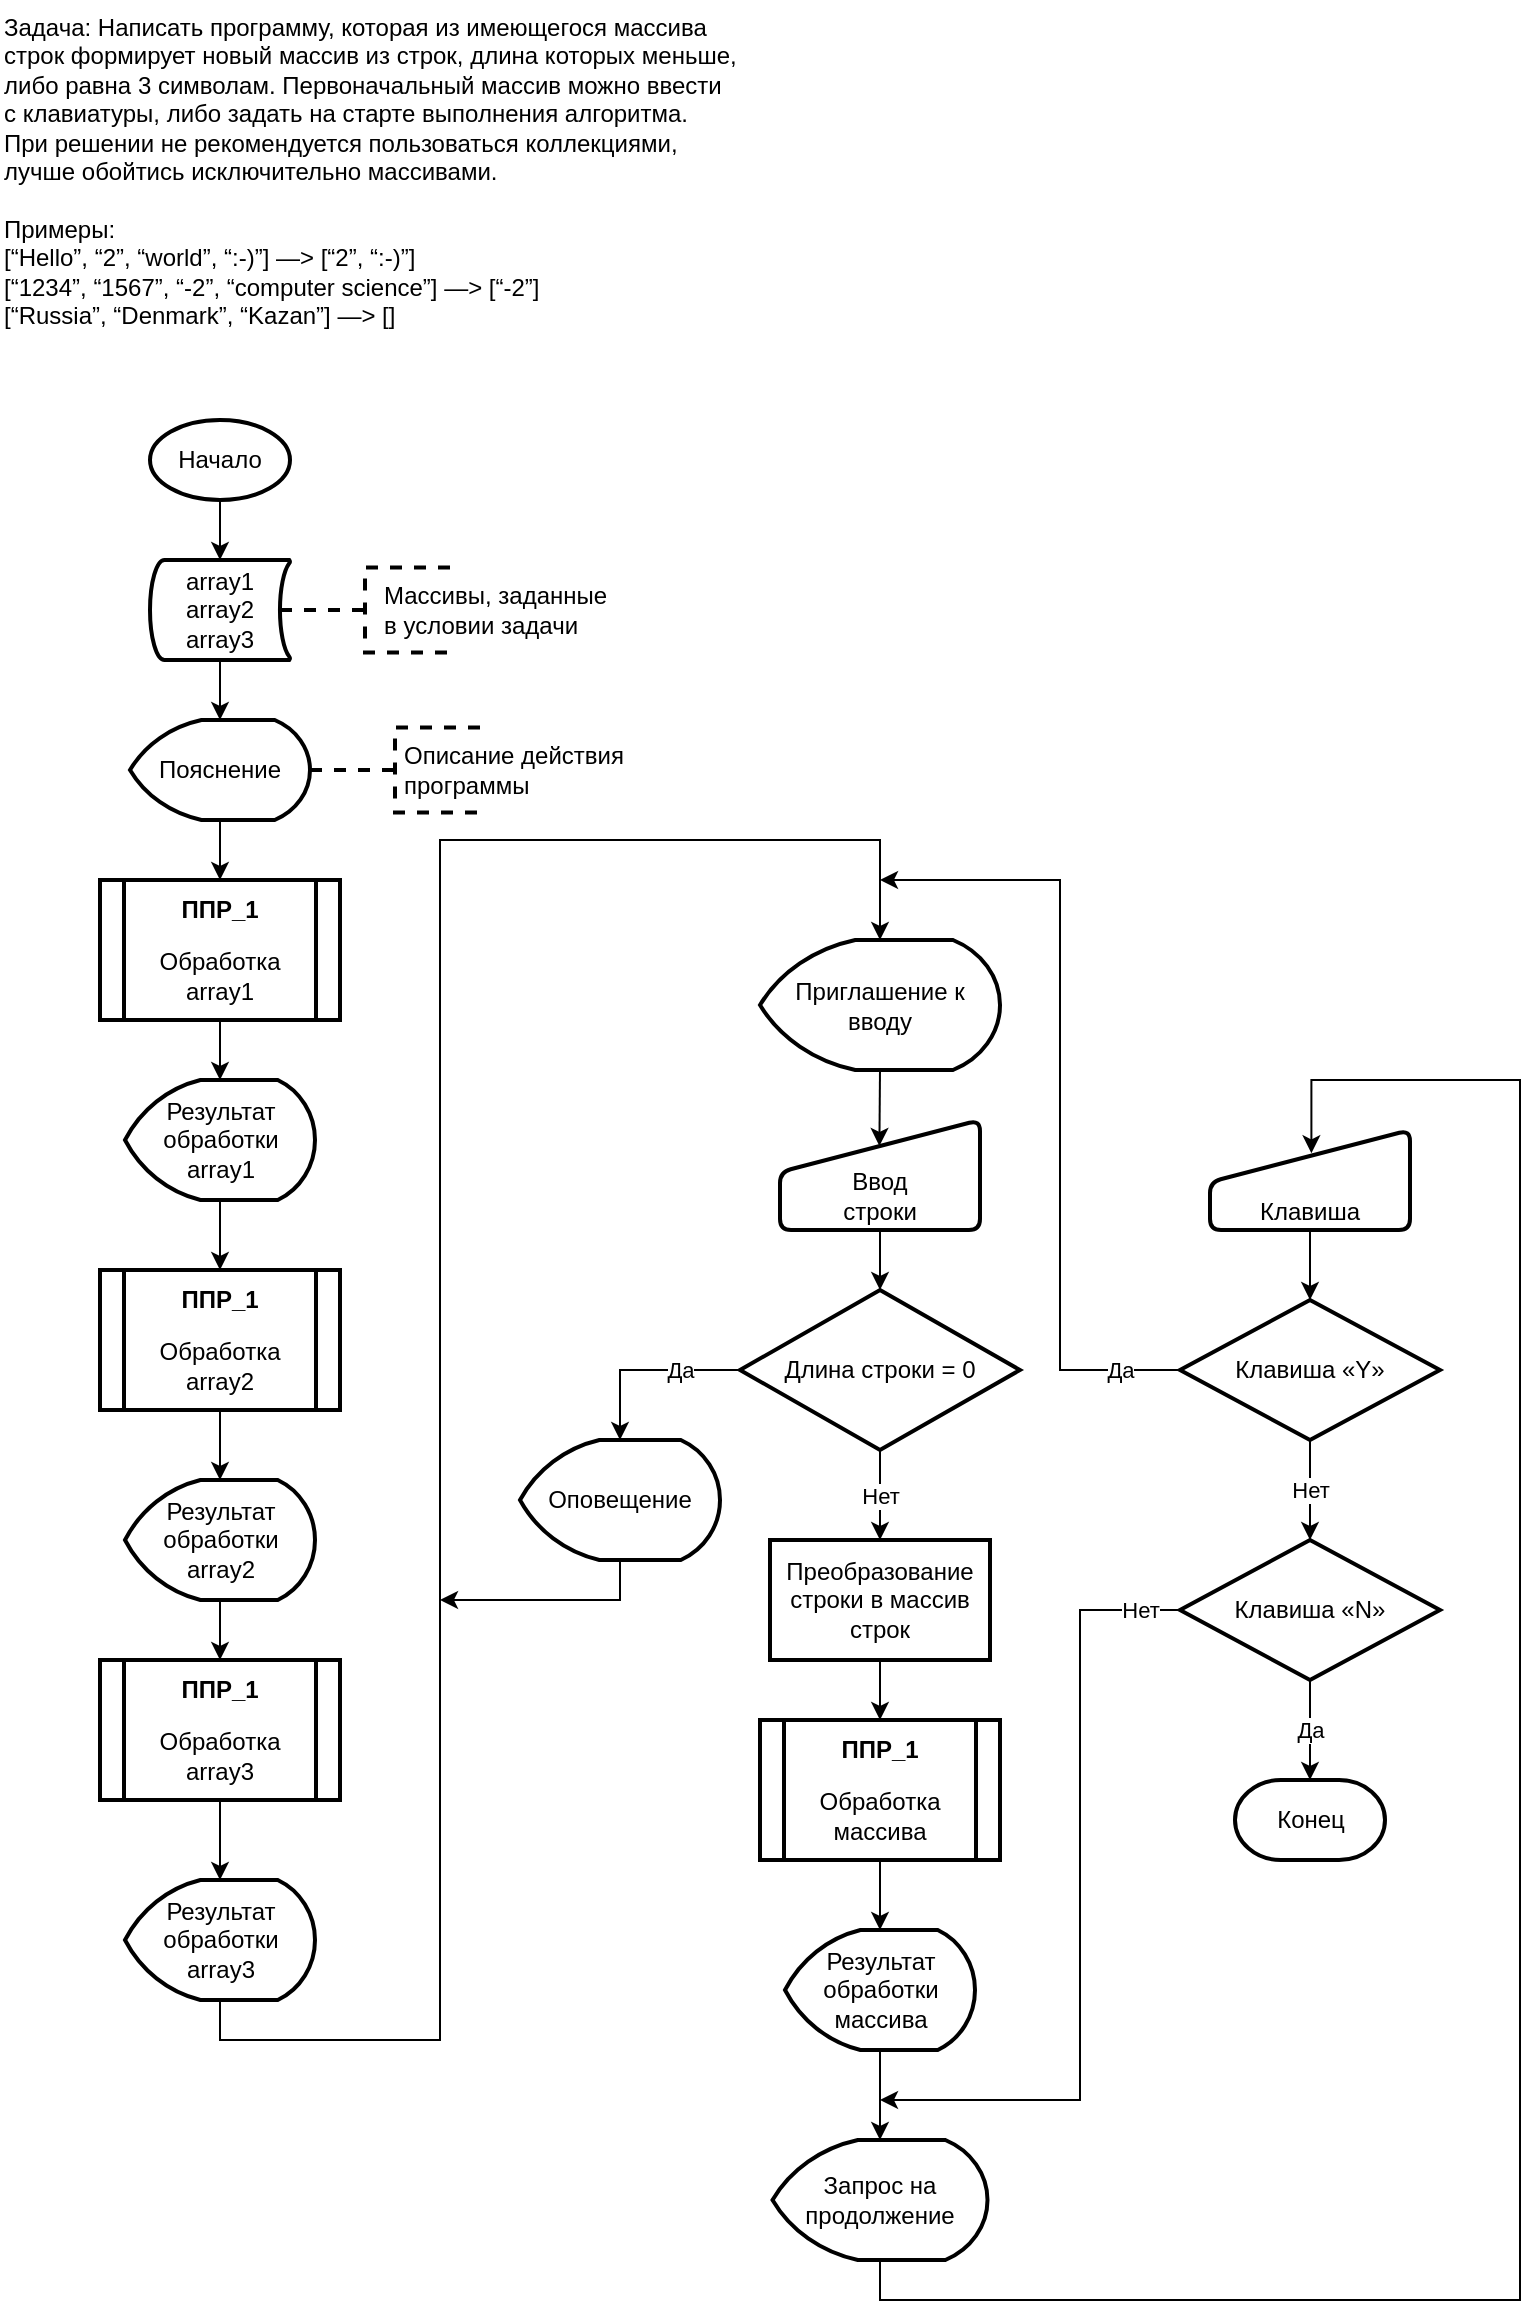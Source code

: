 <mxfile version="21.8.2" type="device">
  <diagram name="Страница — 1" id="aAJz8PeIyYf9gtP4vZeT">
    <mxGraphModel dx="1735" dy="1225" grid="1" gridSize="10" guides="1" tooltips="1" connect="1" arrows="1" fold="1" page="1" pageScale="1" pageWidth="827" pageHeight="1169" math="0" shadow="0">
      <root>
        <mxCell id="0" />
        <mxCell id="1" parent="0" />
        <mxCell id="xnzVwGYOZmCi8FnU8yy7-1" value="Задача: Написать программу, которая из имеющегося массива&#xa;строк формирует новый массив из строк, длина которых меньше,&#xa;либо равна 3 символам. Первоначальный массив можно ввести&#xa;с клавиатуры, либо задать на старте выполнения алгоритма.&#xa;При решении не рекомендуется пользоваться коллекциями,&#xa;лучше обойтись исключительно массивами.&#xa;&#xa;Примеры:&#xa;[“Hello”, “2”, “world”, “:-)”] —&gt; [“2”, “:-)”]&#xa;[“1234”, “1567”, “-2”, “computer science”] —&gt; [“-2”]&#xa;[“Russia”, “Denmark”, “Kazan”] —&gt; []" style="text;whiteSpace=wrap;" parent="1" vertex="1">
          <mxGeometry x="10" y="10" width="370" height="170" as="geometry" />
        </mxCell>
        <mxCell id="Z_jAE4F7uaUWW7qI_gUQ-4" style="edgeStyle=orthogonalEdgeStyle;rounded=0;orthogonalLoop=1;jettySize=auto;html=1;exitX=0.5;exitY=1;exitDx=0;exitDy=0;exitPerimeter=0;entryX=0.5;entryY=0;entryDx=0;entryDy=0;entryPerimeter=0;" parent="1" source="Z_jAE4F7uaUWW7qI_gUQ-1" target="qpcqUfOHio-ymFACplYv-1" edge="1">
          <mxGeometry relative="1" as="geometry">
            <mxPoint x="120" y="285" as="targetPoint" />
          </mxGeometry>
        </mxCell>
        <mxCell id="Z_jAE4F7uaUWW7qI_gUQ-1" value="Начало" style="strokeWidth=2;html=1;shape=mxgraph.flowchart.start_1;whiteSpace=wrap;" parent="1" vertex="1">
          <mxGeometry x="85" y="220" width="70" height="40" as="geometry" />
        </mxCell>
        <mxCell id="qpcqUfOHio-ymFACplYv-1" value="array1&lt;br&gt;array2&lt;br&gt;array3" style="strokeWidth=2;html=1;shape=mxgraph.flowchart.stored_data;whiteSpace=wrap;" vertex="1" parent="1">
          <mxGeometry x="85" y="290" width="70" height="50" as="geometry" />
        </mxCell>
        <mxCell id="qpcqUfOHio-ymFACplYv-10" style="edgeStyle=orthogonalEdgeStyle;rounded=0;orthogonalLoop=1;jettySize=auto;html=1;exitX=0.5;exitY=1;exitDx=0;exitDy=0;exitPerimeter=0;entryX=0.5;entryY=0;entryDx=0;entryDy=0;" edge="1" parent="1" source="qpcqUfOHio-ymFACplYv-3" target="qpcqUfOHio-ymFACplYv-9">
          <mxGeometry relative="1" as="geometry" />
        </mxCell>
        <mxCell id="qpcqUfOHio-ymFACplYv-3" value="Пояснение" style="strokeWidth=2;html=1;shape=mxgraph.flowchart.display;whiteSpace=wrap;" vertex="1" parent="1">
          <mxGeometry x="75" y="370" width="90" height="50" as="geometry" />
        </mxCell>
        <mxCell id="qpcqUfOHio-ymFACplYv-4" style="edgeStyle=orthogonalEdgeStyle;rounded=0;orthogonalLoop=1;jettySize=auto;html=1;exitX=0.5;exitY=1;exitDx=0;exitDy=0;exitPerimeter=0;entryX=0.5;entryY=0;entryDx=0;entryDy=0;entryPerimeter=0;" edge="1" parent="1" source="qpcqUfOHio-ymFACplYv-1" target="qpcqUfOHio-ymFACplYv-3">
          <mxGeometry relative="1" as="geometry" />
        </mxCell>
        <mxCell id="qpcqUfOHio-ymFACplYv-5" value="" style="strokeWidth=2;html=1;shape=mxgraph.flowchart.annotation_2;align=left;labelPosition=right;pointerEvents=1;dashed=1;" vertex="1" parent="1">
          <mxGeometry x="165" y="373.75" width="85" height="42.5" as="geometry" />
        </mxCell>
        <mxCell id="qpcqUfOHio-ymFACplYv-8" value="Описание действия программы" style="text;html=1;strokeColor=none;fillColor=none;align=left;verticalAlign=middle;whiteSpace=wrap;rounded=0;" vertex="1" parent="1">
          <mxGeometry x="210" y="380" width="120" height="30" as="geometry" />
        </mxCell>
        <mxCell id="qpcqUfOHio-ymFACplYv-9" value="&lt;p style=&quot;line-height: 120%;&quot;&gt;&lt;b&gt;ППР_1&lt;/b&gt;&lt;/p&gt;&lt;p style=&quot;line-height: 120%;&quot;&gt;Обработка&lt;br&gt;array1&lt;/p&gt;" style="shape=process;whiteSpace=wrap;backgroundOutline=1;strokeWidth=2;html=1;" vertex="1" parent="1">
          <mxGeometry x="60" y="450" width="120" height="70" as="geometry" />
        </mxCell>
        <mxCell id="qpcqUfOHio-ymFACplYv-19" style="edgeStyle=orthogonalEdgeStyle;rounded=0;orthogonalLoop=1;jettySize=auto;html=1;exitX=0.5;exitY=1;exitDx=0;exitDy=0;exitPerimeter=0;entryX=0.5;entryY=0;entryDx=0;entryDy=0;" edge="1" parent="1" source="qpcqUfOHio-ymFACplYv-14" target="qpcqUfOHio-ymFACplYv-18">
          <mxGeometry relative="1" as="geometry" />
        </mxCell>
        <mxCell id="qpcqUfOHio-ymFACplYv-14" value="Результат обработки array1" style="strokeWidth=2;html=1;shape=mxgraph.flowchart.display;whiteSpace=wrap;" vertex="1" parent="1">
          <mxGeometry x="72.5" y="550" width="95" height="60" as="geometry" />
        </mxCell>
        <mxCell id="qpcqUfOHio-ymFACplYv-15" style="edgeStyle=orthogonalEdgeStyle;rounded=0;orthogonalLoop=1;jettySize=auto;html=1;exitX=0.5;exitY=1;exitDx=0;exitDy=0;entryX=0.5;entryY=0;entryDx=0;entryDy=0;entryPerimeter=0;" edge="1" parent="1" source="qpcqUfOHio-ymFACplYv-9" target="qpcqUfOHio-ymFACplYv-14">
          <mxGeometry relative="1" as="geometry" />
        </mxCell>
        <mxCell id="qpcqUfOHio-ymFACplYv-16" value="" style="strokeWidth=2;html=1;shape=mxgraph.flowchart.annotation_2;align=left;labelPosition=right;pointerEvents=1;dashed=1;" vertex="1" parent="1">
          <mxGeometry x="150" y="293.75" width="85" height="42.5" as="geometry" />
        </mxCell>
        <mxCell id="qpcqUfOHio-ymFACplYv-17" value="Массивы, заданные в условии задачи" style="text;html=1;strokeColor=none;fillColor=none;align=left;verticalAlign=middle;whiteSpace=wrap;rounded=0;" vertex="1" parent="1">
          <mxGeometry x="200" y="300" width="120" height="30" as="geometry" />
        </mxCell>
        <mxCell id="qpcqUfOHio-ymFACplYv-18" value="&lt;p style=&quot;line-height: 120%;&quot;&gt;&lt;b&gt;ППР_1&lt;/b&gt;&lt;/p&gt;&lt;p style=&quot;line-height: 120%;&quot;&gt;Обработка&lt;br&gt;array2&lt;/p&gt;" style="shape=process;whiteSpace=wrap;backgroundOutline=1;strokeWidth=2;html=1;" vertex="1" parent="1">
          <mxGeometry x="60" y="645" width="120" height="70" as="geometry" />
        </mxCell>
        <mxCell id="qpcqUfOHio-ymFACplYv-23" style="edgeStyle=orthogonalEdgeStyle;rounded=0;orthogonalLoop=1;jettySize=auto;html=1;exitX=0.5;exitY=1;exitDx=0;exitDy=0;exitPerimeter=0;entryX=0.5;entryY=0;entryDx=0;entryDy=0;" edge="1" parent="1" source="qpcqUfOHio-ymFACplYv-20" target="qpcqUfOHio-ymFACplYv-22">
          <mxGeometry relative="1" as="geometry" />
        </mxCell>
        <mxCell id="qpcqUfOHio-ymFACplYv-20" value="Результат обработки array2" style="strokeWidth=2;html=1;shape=mxgraph.flowchart.display;whiteSpace=wrap;" vertex="1" parent="1">
          <mxGeometry x="72.5" y="750" width="95" height="60" as="geometry" />
        </mxCell>
        <mxCell id="qpcqUfOHio-ymFACplYv-21" style="edgeStyle=orthogonalEdgeStyle;rounded=0;orthogonalLoop=1;jettySize=auto;html=1;exitX=0.5;exitY=1;exitDx=0;exitDy=0;entryX=0.5;entryY=0;entryDx=0;entryDy=0;entryPerimeter=0;" edge="1" parent="1" source="qpcqUfOHio-ymFACplYv-18" target="qpcqUfOHio-ymFACplYv-20">
          <mxGeometry relative="1" as="geometry" />
        </mxCell>
        <mxCell id="qpcqUfOHio-ymFACplYv-22" value="&lt;p style=&quot;line-height: 120%;&quot;&gt;&lt;b&gt;ППР_1&lt;/b&gt;&lt;/p&gt;&lt;p style=&quot;line-height: 120%;&quot;&gt;Обработка&lt;br&gt;array3&lt;/p&gt;" style="shape=process;whiteSpace=wrap;backgroundOutline=1;strokeWidth=2;html=1;" vertex="1" parent="1">
          <mxGeometry x="60" y="840" width="120" height="70" as="geometry" />
        </mxCell>
        <mxCell id="qpcqUfOHio-ymFACplYv-24" value="Результат обработки array3" style="strokeWidth=2;html=1;shape=mxgraph.flowchart.display;whiteSpace=wrap;" vertex="1" parent="1">
          <mxGeometry x="72.5" y="950" width="95" height="60" as="geometry" />
        </mxCell>
        <mxCell id="qpcqUfOHio-ymFACplYv-25" style="edgeStyle=orthogonalEdgeStyle;rounded=0;orthogonalLoop=1;jettySize=auto;html=1;exitX=0.5;exitY=1;exitDx=0;exitDy=0;entryX=0.5;entryY=0;entryDx=0;entryDy=0;entryPerimeter=0;" edge="1" parent="1" source="qpcqUfOHio-ymFACplYv-22" target="qpcqUfOHio-ymFACplYv-24">
          <mxGeometry relative="1" as="geometry" />
        </mxCell>
        <mxCell id="qpcqUfOHio-ymFACplYv-26" value="Приглашение к вводу" style="strokeWidth=2;html=1;shape=mxgraph.flowchart.display;whiteSpace=wrap;" vertex="1" parent="1">
          <mxGeometry x="390" y="480" width="120" height="65" as="geometry" />
        </mxCell>
        <mxCell id="qpcqUfOHio-ymFACplYv-27" style="edgeStyle=orthogonalEdgeStyle;rounded=0;orthogonalLoop=1;jettySize=auto;html=1;exitX=0.5;exitY=1;exitDx=0;exitDy=0;exitPerimeter=0;entryX=0.5;entryY=0;entryDx=0;entryDy=0;entryPerimeter=0;" edge="1" parent="1" source="qpcqUfOHio-ymFACplYv-24" target="qpcqUfOHio-ymFACplYv-26">
          <mxGeometry relative="1" as="geometry">
            <Array as="points">
              <mxPoint x="120" y="1030" />
              <mxPoint x="230" y="1030" />
              <mxPoint x="230" y="430" />
              <mxPoint x="450" y="430" />
            </Array>
          </mxGeometry>
        </mxCell>
        <mxCell id="qpcqUfOHio-ymFACplYv-40" style="edgeStyle=orthogonalEdgeStyle;rounded=0;orthogonalLoop=1;jettySize=auto;html=1;exitX=0.5;exitY=1;exitDx=0;exitDy=0;entryX=0.5;entryY=0;entryDx=0;entryDy=0;" edge="1" parent="1" source="qpcqUfOHio-ymFACplYv-28" target="qpcqUfOHio-ymFACplYv-39">
          <mxGeometry relative="1" as="geometry" />
        </mxCell>
        <mxCell id="qpcqUfOHio-ymFACplYv-28" value="Ввод&lt;br&gt;строки" style="html=1;strokeWidth=2;shape=manualInput;whiteSpace=wrap;rounded=1;size=26;arcSize=11;verticalAlign=bottom;" vertex="1" parent="1">
          <mxGeometry x="400" y="570" width="100" height="55" as="geometry" />
        </mxCell>
        <mxCell id="qpcqUfOHio-ymFACplYv-30" style="edgeStyle=orthogonalEdgeStyle;rounded=0;orthogonalLoop=1;jettySize=auto;html=1;exitX=0.5;exitY=1;exitDx=0;exitDy=0;exitPerimeter=0;entryX=0.497;entryY=0.236;entryDx=0;entryDy=0;entryPerimeter=0;" edge="1" parent="1" source="qpcqUfOHio-ymFACplYv-26" target="qpcqUfOHio-ymFACplYv-28">
          <mxGeometry relative="1" as="geometry" />
        </mxCell>
        <mxCell id="qpcqUfOHio-ymFACplYv-34" style="edgeStyle=orthogonalEdgeStyle;rounded=0;orthogonalLoop=1;jettySize=auto;html=1;exitX=0.5;exitY=1;exitDx=0;exitDy=0;entryX=0.5;entryY=0;entryDx=0;entryDy=0;" edge="1" parent="1" source="qpcqUfOHio-ymFACplYv-31" target="qpcqUfOHio-ymFACplYv-33">
          <mxGeometry relative="1" as="geometry" />
        </mxCell>
        <mxCell id="qpcqUfOHio-ymFACplYv-31" value="Преобразование строки в массив строк" style="rounded=1;whiteSpace=wrap;html=1;absoluteArcSize=1;arcSize=0;strokeWidth=2;" vertex="1" parent="1">
          <mxGeometry x="395" y="780" width="110" height="60" as="geometry" />
        </mxCell>
        <mxCell id="qpcqUfOHio-ymFACplYv-33" value="&lt;p style=&quot;line-height: 120%;&quot;&gt;&lt;b&gt;ППР_1&lt;/b&gt;&lt;/p&gt;&lt;p style=&quot;line-height: 120%;&quot;&gt;Обработка&lt;br&gt;массива&lt;/p&gt;" style="shape=process;whiteSpace=wrap;backgroundOutline=1;strokeWidth=2;html=1;" vertex="1" parent="1">
          <mxGeometry x="390" y="870" width="120" height="70" as="geometry" />
        </mxCell>
        <mxCell id="qpcqUfOHio-ymFACplYv-35" value="Результат обработки массива" style="strokeWidth=2;html=1;shape=mxgraph.flowchart.display;whiteSpace=wrap;" vertex="1" parent="1">
          <mxGeometry x="402.5" y="975" width="95" height="60" as="geometry" />
        </mxCell>
        <mxCell id="qpcqUfOHio-ymFACplYv-36" style="edgeStyle=orthogonalEdgeStyle;rounded=0;orthogonalLoop=1;jettySize=auto;html=1;exitX=0.5;exitY=1;exitDx=0;exitDy=0;entryX=0.5;entryY=0;entryDx=0;entryDy=0;entryPerimeter=0;" edge="1" parent="1" source="qpcqUfOHio-ymFACplYv-33" target="qpcqUfOHio-ymFACplYv-35">
          <mxGeometry relative="1" as="geometry" />
        </mxCell>
        <mxCell id="qpcqUfOHio-ymFACplYv-47" style="edgeStyle=orthogonalEdgeStyle;rounded=0;orthogonalLoop=1;jettySize=auto;html=1;exitX=0.5;exitY=1;exitDx=0;exitDy=0;exitPerimeter=0;entryX=0.507;entryY=0.233;entryDx=0;entryDy=0;entryPerimeter=0;" edge="1" parent="1" source="qpcqUfOHio-ymFACplYv-37" target="qpcqUfOHio-ymFACplYv-54">
          <mxGeometry relative="1" as="geometry">
            <Array as="points">
              <mxPoint x="450" y="1160" />
              <mxPoint x="770" y="1160" />
              <mxPoint x="770" y="550" />
              <mxPoint x="666" y="550" />
            </Array>
          </mxGeometry>
        </mxCell>
        <mxCell id="qpcqUfOHio-ymFACplYv-37" value="Запрос на продолжение" style="strokeWidth=2;html=1;shape=mxgraph.flowchart.display;whiteSpace=wrap;" vertex="1" parent="1">
          <mxGeometry x="396.25" y="1080" width="107.5" height="60" as="geometry" />
        </mxCell>
        <mxCell id="qpcqUfOHio-ymFACplYv-38" style="edgeStyle=orthogonalEdgeStyle;rounded=0;orthogonalLoop=1;jettySize=auto;html=1;exitX=0.5;exitY=1;exitDx=0;exitDy=0;exitPerimeter=0;entryX=0.5;entryY=0;entryDx=0;entryDy=0;entryPerimeter=0;" edge="1" parent="1" source="qpcqUfOHio-ymFACplYv-35" target="qpcqUfOHio-ymFACplYv-37">
          <mxGeometry relative="1" as="geometry" />
        </mxCell>
        <mxCell id="qpcqUfOHio-ymFACplYv-41" value="Нет" style="edgeStyle=orthogonalEdgeStyle;rounded=0;orthogonalLoop=1;jettySize=auto;html=1;exitX=0.5;exitY=1;exitDx=0;exitDy=0;entryX=0.5;entryY=0;entryDx=0;entryDy=0;" edge="1" parent="1" source="qpcqUfOHio-ymFACplYv-39" target="qpcqUfOHio-ymFACplYv-31">
          <mxGeometry relative="1" as="geometry" />
        </mxCell>
        <mxCell id="qpcqUfOHio-ymFACplYv-39" value="Длина строки = 0" style="rhombus;whiteSpace=wrap;html=1;strokeWidth=2;" vertex="1" parent="1">
          <mxGeometry x="380" y="655" width="140" height="80" as="geometry" />
        </mxCell>
        <mxCell id="qpcqUfOHio-ymFACplYv-45" style="edgeStyle=orthogonalEdgeStyle;rounded=0;orthogonalLoop=1;jettySize=auto;html=1;exitX=0.5;exitY=1;exitDx=0;exitDy=0;exitPerimeter=0;" edge="1" parent="1" source="qpcqUfOHio-ymFACplYv-42">
          <mxGeometry relative="1" as="geometry">
            <mxPoint x="230" y="810" as="targetPoint" />
            <Array as="points">
              <mxPoint x="320" y="810" />
            </Array>
          </mxGeometry>
        </mxCell>
        <mxCell id="qpcqUfOHio-ymFACplYv-42" value="Оповещение" style="strokeWidth=2;html=1;shape=mxgraph.flowchart.display;whiteSpace=wrap;" vertex="1" parent="1">
          <mxGeometry x="270" y="730" width="100" height="60" as="geometry" />
        </mxCell>
        <mxCell id="qpcqUfOHio-ymFACplYv-44" value="Да" style="edgeStyle=orthogonalEdgeStyle;rounded=0;orthogonalLoop=1;jettySize=auto;html=1;exitX=0;exitY=0.5;exitDx=0;exitDy=0;entryX=0.5;entryY=0;entryDx=0;entryDy=0;entryPerimeter=0;" edge="1" parent="1" source="qpcqUfOHio-ymFACplYv-39" target="qpcqUfOHio-ymFACplYv-42">
          <mxGeometry x="-0.368" relative="1" as="geometry">
            <mxPoint as="offset" />
          </mxGeometry>
        </mxCell>
        <mxCell id="qpcqUfOHio-ymFACplYv-48" value="Да" style="edgeStyle=orthogonalEdgeStyle;rounded=0;orthogonalLoop=1;jettySize=auto;html=1;exitX=0;exitY=0.5;exitDx=0;exitDy=0;" edge="1" parent="1" source="qpcqUfOHio-ymFACplYv-46">
          <mxGeometry x="-0.848" relative="1" as="geometry">
            <mxPoint x="450" y="450.0" as="targetPoint" />
            <Array as="points">
              <mxPoint x="540" y="695" />
              <mxPoint x="540" y="450" />
            </Array>
            <mxPoint as="offset" />
          </mxGeometry>
        </mxCell>
        <mxCell id="qpcqUfOHio-ymFACplYv-50" value="Нет" style="edgeStyle=orthogonalEdgeStyle;rounded=0;orthogonalLoop=1;jettySize=auto;html=1;exitX=0.5;exitY=1;exitDx=0;exitDy=0;entryX=0.5;entryY=0;entryDx=0;entryDy=0;" edge="1" parent="1" source="qpcqUfOHio-ymFACplYv-46" target="qpcqUfOHio-ymFACplYv-49">
          <mxGeometry relative="1" as="geometry" />
        </mxCell>
        <mxCell id="qpcqUfOHio-ymFACplYv-46" value="Клавиша «Y»" style="rhombus;whiteSpace=wrap;html=1;strokeWidth=2;" vertex="1" parent="1">
          <mxGeometry x="600" y="660" width="130" height="70" as="geometry" />
        </mxCell>
        <mxCell id="qpcqUfOHio-ymFACplYv-53" value="Нет" style="edgeStyle=orthogonalEdgeStyle;rounded=0;orthogonalLoop=1;jettySize=auto;html=1;exitX=0;exitY=0.5;exitDx=0;exitDy=0;" edge="1" parent="1" source="qpcqUfOHio-ymFACplYv-49">
          <mxGeometry x="-0.899" relative="1" as="geometry">
            <mxPoint x="450" y="1060" as="targetPoint" />
            <Array as="points">
              <mxPoint x="550" y="815" />
              <mxPoint x="550" y="1060" />
            </Array>
            <mxPoint as="offset" />
          </mxGeometry>
        </mxCell>
        <mxCell id="qpcqUfOHio-ymFACplYv-49" value="Клавиша «N»" style="rhombus;whiteSpace=wrap;html=1;strokeWidth=2;" vertex="1" parent="1">
          <mxGeometry x="600" y="780" width="130" height="70" as="geometry" />
        </mxCell>
        <mxCell id="qpcqUfOHio-ymFACplYv-51" value="Конец" style="strokeWidth=2;html=1;shape=mxgraph.flowchart.terminator;whiteSpace=wrap;" vertex="1" parent="1">
          <mxGeometry x="627.5" y="900" width="75" height="40" as="geometry" />
        </mxCell>
        <mxCell id="qpcqUfOHio-ymFACplYv-52" value="Да" style="edgeStyle=orthogonalEdgeStyle;rounded=0;orthogonalLoop=1;jettySize=auto;html=1;exitX=0.5;exitY=1;exitDx=0;exitDy=0;entryX=0.5;entryY=0;entryDx=0;entryDy=0;entryPerimeter=0;" edge="1" parent="1" source="qpcqUfOHio-ymFACplYv-49" target="qpcqUfOHio-ymFACplYv-51">
          <mxGeometry relative="1" as="geometry" />
        </mxCell>
        <mxCell id="qpcqUfOHio-ymFACplYv-55" style="edgeStyle=orthogonalEdgeStyle;rounded=0;orthogonalLoop=1;jettySize=auto;html=1;exitX=0.5;exitY=1;exitDx=0;exitDy=0;entryX=0.5;entryY=0;entryDx=0;entryDy=0;" edge="1" parent="1" source="qpcqUfOHio-ymFACplYv-54" target="qpcqUfOHio-ymFACplYv-46">
          <mxGeometry relative="1" as="geometry" />
        </mxCell>
        <mxCell id="qpcqUfOHio-ymFACplYv-54" value="Клавиша" style="html=1;strokeWidth=2;shape=manualInput;whiteSpace=wrap;rounded=1;size=26;arcSize=11;verticalAlign=bottom;" vertex="1" parent="1">
          <mxGeometry x="615" y="575" width="100" height="50" as="geometry" />
        </mxCell>
      </root>
    </mxGraphModel>
  </diagram>
</mxfile>
